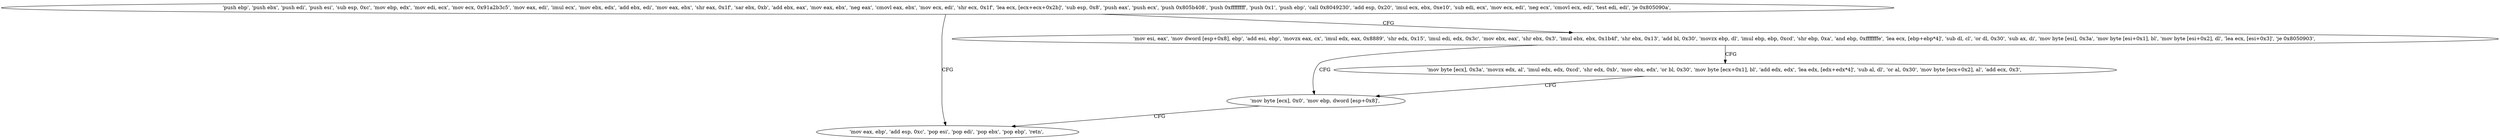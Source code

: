 digraph "func" {
"134547504" [label = "'push ebp', 'push ebx', 'push edi', 'push esi', 'sub esp, 0xc', 'mov ebp, edx', 'mov edi, ecx', 'mov ecx, 0x91a2b3c5', 'mov eax, edi', 'imul ecx', 'mov ebx, edx', 'add ebx, edi', 'mov eax, ebx', 'shr eax, 0x1f', 'sar ebx, 0xb', 'add ebx, eax', 'mov eax, ebx', 'neg eax', 'cmovl eax, ebx', 'mov ecx, edi', 'shr ecx, 0x1f', 'lea ecx, [ecx+ecx+0x2b]', 'sub esp, 0x8', 'push eax', 'push ecx', 'push 0x805b408', 'push 0xffffffff', 'push 0x1', 'push ebp', 'call 0x8049230', 'add esp, 0x20', 'imul ecx, ebx, 0xe10', 'sub edi, ecx', 'mov ecx, edi', 'neg ecx', 'cmovl ecx, edi', 'test edi, edi', 'je 0x805090a', " ]
"134547722" [label = "'mov eax, ebp', 'add esp, 0xc', 'pop esi', 'pop edi', 'pop ebx', 'pop ebp', 'retn', " ]
"134547596" [label = "'mov esi, eax', 'mov dword [esp+0x8], ebp', 'add esi, ebp', 'movzx eax, cx', 'imul edx, eax, 0x8889', 'shr edx, 0x15', 'imul edi, edx, 0x3c', 'mov ebx, eax', 'shr ebx, 0x3', 'imul ebx, ebx, 0x1b4f', 'shr ebx, 0x13', 'add bl, 0x30', 'movzx ebp, dl', 'imul ebp, ebp, 0xcd', 'shr ebp, 0xa', 'and ebp, 0xfffffffe', 'lea ecx, [ebp+ebp*4]', 'sub dl, cl', 'or dl, 0x30', 'sub ax, di', 'mov byte [esi], 0x3a', 'mov byte [esi+0x1], bl', 'mov byte [esi+0x2], dl', 'lea ecx, [esi+0x3]', 'je 0x8050903', " ]
"134547715" [label = "'mov byte [ecx], 0x0', 'mov ebp, dword [esp+0x8]', " ]
"134547677" [label = "'mov byte [ecx], 0x3a', 'movzx edx, al', 'imul edx, edx, 0xcd', 'shr edx, 0xb', 'mov ebx, edx', 'or bl, 0x30', 'mov byte [ecx+0x1], bl', 'add edx, edx', 'lea edx, [edx+edx*4]', 'sub al, dl', 'or al, 0x30', 'mov byte [ecx+0x2], al', 'add ecx, 0x3', " ]
"134547504" -> "134547722" [ label = "CFG" ]
"134547504" -> "134547596" [ label = "CFG" ]
"134547596" -> "134547715" [ label = "CFG" ]
"134547596" -> "134547677" [ label = "CFG" ]
"134547715" -> "134547722" [ label = "CFG" ]
"134547677" -> "134547715" [ label = "CFG" ]
}
